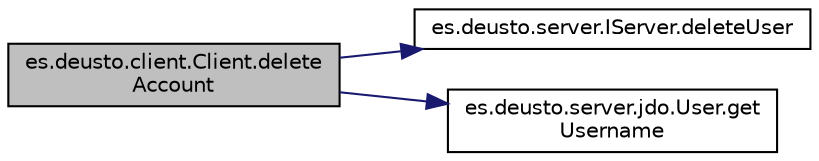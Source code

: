 digraph "es.deusto.client.Client.deleteAccount"
{
 // LATEX_PDF_SIZE
  edge [fontname="Helvetica",fontsize="10",labelfontname="Helvetica",labelfontsize="10"];
  node [fontname="Helvetica",fontsize="10",shape=record];
  rankdir="LR";
  Node532 [label="es.deusto.client.Client.delete\lAccount",height=0.2,width=0.4,color="black", fillcolor="grey75", style="filled", fontcolor="black",tooltip=" "];
  Node532 -> Node533 [color="midnightblue",fontsize="10",style="solid",fontname="Helvetica"];
  Node533 [label="es.deusto.server.IServer.deleteUser",height=0.2,width=0.4,color="black", fillcolor="white", style="filled",URL="$interfacees_1_1deusto_1_1server_1_1_i_server.html#a250204efd64d1e2c79cfb3923cf6a576",tooltip=" "];
  Node532 -> Node534 [color="midnightblue",fontsize="10",style="solid",fontname="Helvetica"];
  Node534 [label="es.deusto.server.jdo.User.get\lUsername",height=0.2,width=0.4,color="black", fillcolor="white", style="filled",URL="$classes_1_1deusto_1_1server_1_1jdo_1_1_user.html#a40c65b004382179a33a463bcbb950dd3",tooltip=" "];
}
